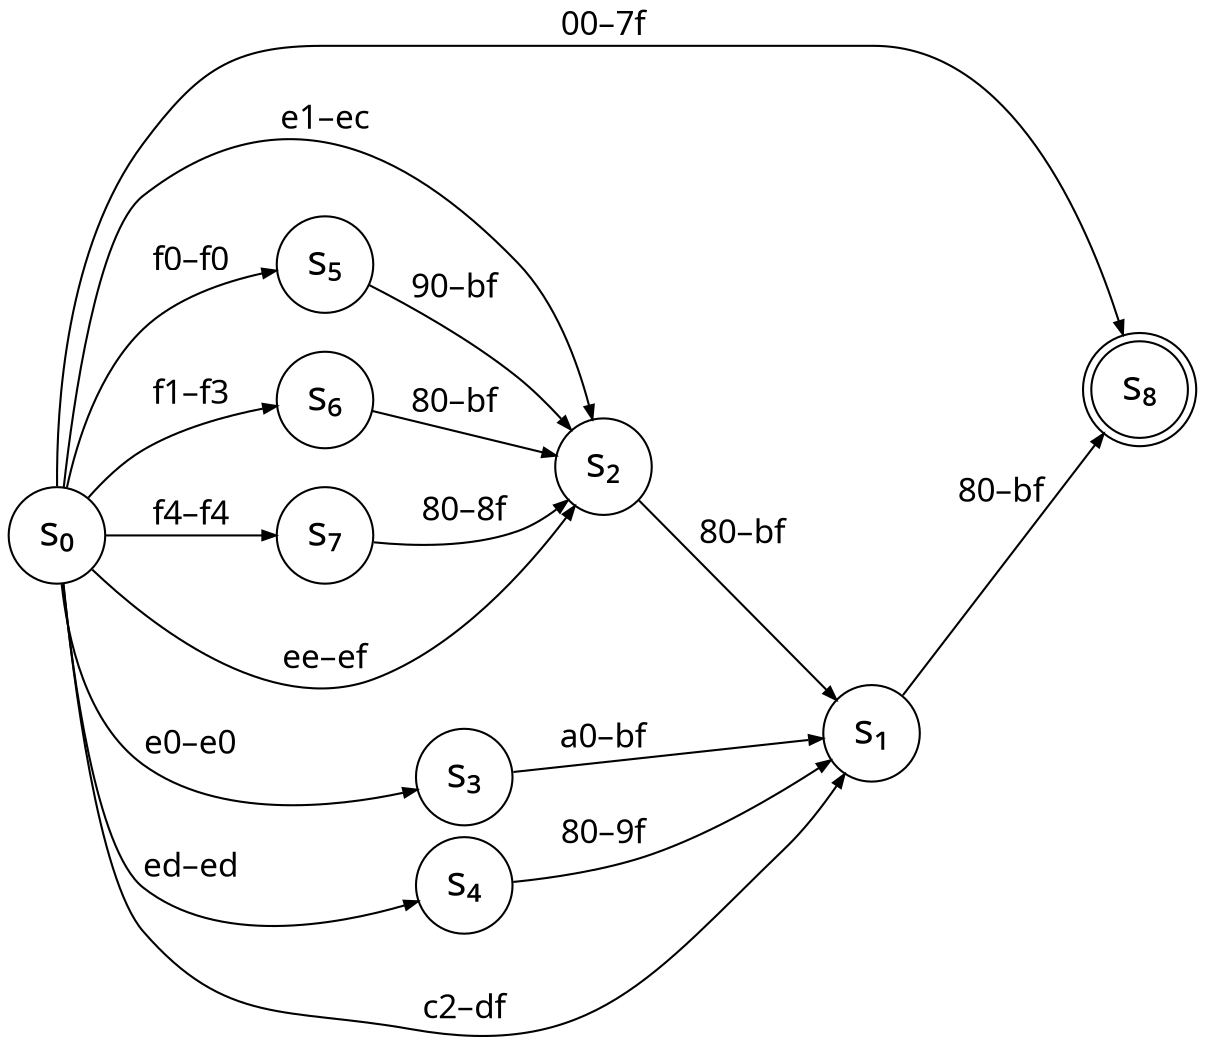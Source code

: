digraph {
    graph [fontname="sans" rankdir=LR];
    node [fontname="sans" shape=circle fontsize=20];
    edge [fontname="sans" arrowsize=0.65 fontsize=16];

    s0->s8 [label="00–7f"];
    s0->s2 [label="\nee–ef"];
    s0->s2 [label="e1–ec"];
    s0->s3 [label="e0–e0"];
    s0->s4 [label="\ned–ed"];
    s0->s1 [label="\nc2–df"];
    s0->s5 [label="\nf0–f0"];
    s0->s6 [label="\nf1–f3"];
    s0->s7 [label="\nf4–f4"];

    s1->s8 [label="80–bf"];

    s2->s1 [label=" 80–bf"];

    s3->s1 [label="a0–bf"];

    s4->s1 [label="\n80–9f"];

    s5->s2 [label="90–bf  "];

    s6->s2 [label="80–bf  "];

    s7->s2 [label="\n80–8f"];

    s0 [label="s₀"];
    s1 [label="s₁"];
    s2 [label="s₂"];
    s3 [label="s₃"];
    s4 [label="s₄"];
    s5 [label="s₅"];
    s6 [label="s₆"];
    s7 [label="s₇"];
    s8 [label="s₈" shape=doublecircle];
}
